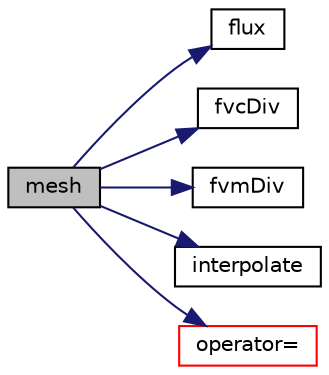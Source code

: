 digraph "mesh"
{
  bgcolor="transparent";
  edge [fontname="Helvetica",fontsize="10",labelfontname="Helvetica",labelfontsize="10"];
  node [fontname="Helvetica",fontsize="10",shape=record];
  rankdir="LR";
  Node1 [label="mesh",height=0.2,width=0.4,color="black", fillcolor="grey75", style="filled", fontcolor="black"];
  Node1 -> Node2 [color="midnightblue",fontsize="10",style="solid",fontname="Helvetica"];
  Node2 [label="flux",height=0.2,width=0.4,color="black",URL="$a00406.html#a966ba8b7c512bd51758540501c37ce72"];
  Node1 -> Node3 [color="midnightblue",fontsize="10",style="solid",fontname="Helvetica"];
  Node3 [label="fvcDiv",height=0.2,width=0.4,color="black",URL="$a00406.html#a7af24d799032c4de942aa6922398e023"];
  Node1 -> Node4 [color="midnightblue",fontsize="10",style="solid",fontname="Helvetica"];
  Node4 [label="fvmDiv",height=0.2,width=0.4,color="black",URL="$a00406.html#a86403c63f23c8de8bb350a3964034773"];
  Node1 -> Node5 [color="midnightblue",fontsize="10",style="solid",fontname="Helvetica"];
  Node5 [label="interpolate",height=0.2,width=0.4,color="black",URL="$a00406.html#a59df5957adca330fad917f9d43e0b734"];
  Node1 -> Node6 [color="midnightblue",fontsize="10",style="solid",fontname="Helvetica"];
  Node6 [label="operator=",height=0.2,width=0.4,color="red",URL="$a00406.html#a240bdfca113f9b99d8e7734b43480484"];
}
